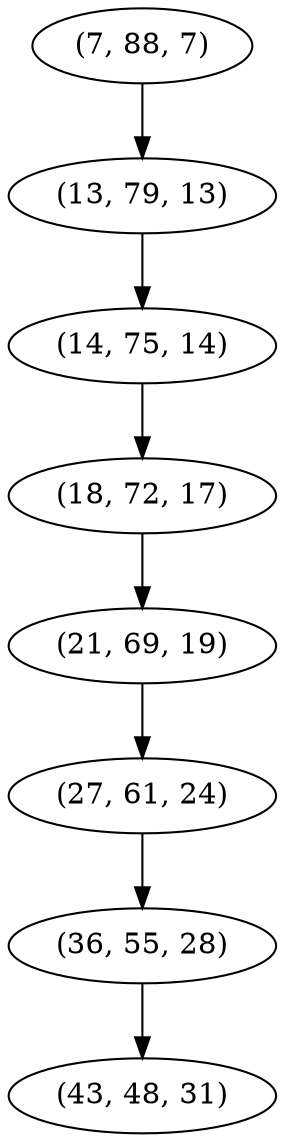 digraph tree {
    "(7, 88, 7)";
    "(13, 79, 13)";
    "(14, 75, 14)";
    "(18, 72, 17)";
    "(21, 69, 19)";
    "(27, 61, 24)";
    "(36, 55, 28)";
    "(43, 48, 31)";
    "(7, 88, 7)" -> "(13, 79, 13)";
    "(13, 79, 13)" -> "(14, 75, 14)";
    "(14, 75, 14)" -> "(18, 72, 17)";
    "(18, 72, 17)" -> "(21, 69, 19)";
    "(21, 69, 19)" -> "(27, 61, 24)";
    "(27, 61, 24)" -> "(36, 55, 28)";
    "(36, 55, 28)" -> "(43, 48, 31)";
}
